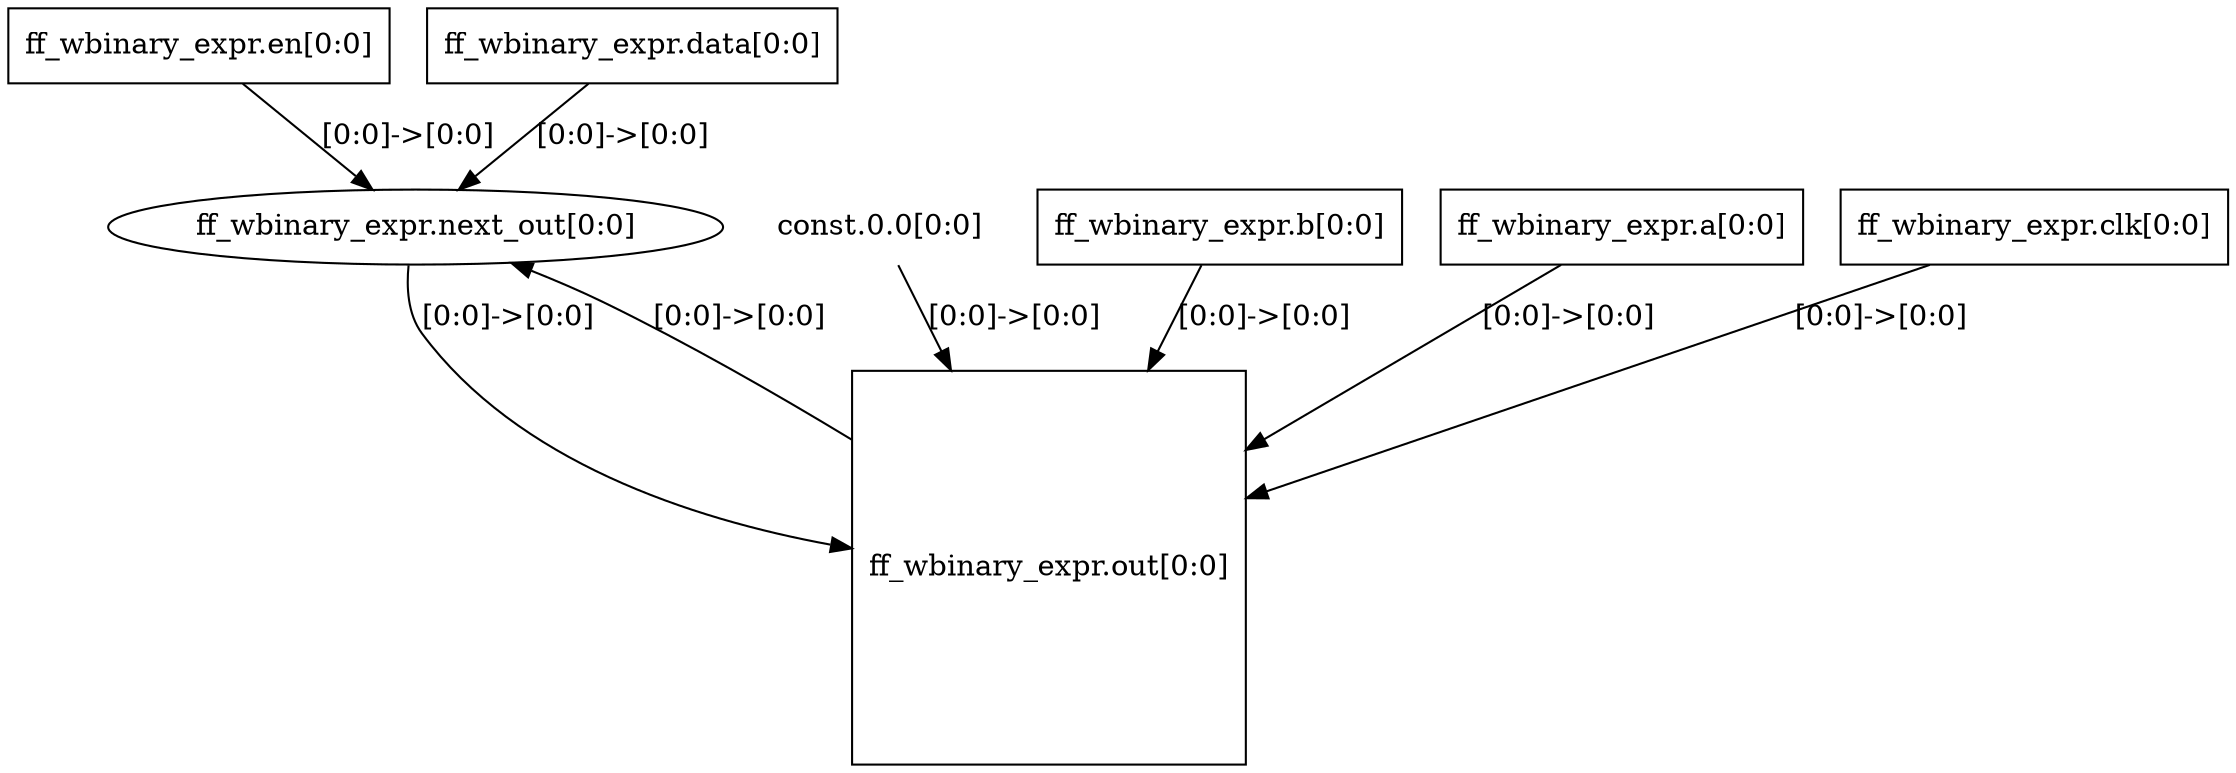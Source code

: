 digraph G {
	"ff_wbinary_expr.en" -> "ff_wbinary_expr.next_out"[label="[0:0]->[0:0]"];
	"ff_wbinary_expr.out" -> "ff_wbinary_expr.next_out"[label="[0:0]->[0:0]"];
	"ff_wbinary_expr.data" -> "ff_wbinary_expr.next_out"[label="[0:0]->[0:0]"];
	"const.0.0" [shape=none, label="const.0.0[0:0]"];
	"const.0.0" -> "ff_wbinary_expr.out"[label="[0:0]->[0:0]"];
	"ff_wbinary_expr.b" -> "ff_wbinary_expr.out"[label="[0:0]->[0:0]"];
	"ff_wbinary_expr.a" -> "ff_wbinary_expr.out"[label="[0:0]->[0:0]"];
	"ff_wbinary_expr.clk" -> "ff_wbinary_expr.out"[label="[0:0]->[0:0]"];
	"ff_wbinary_expr.next_out" -> "ff_wbinary_expr.out"[label="[0:0]->[0:0]"];
	"ff_wbinary_expr.a" [shape=rectangle, label="ff_wbinary_expr.a[0:0]"];
	"ff_wbinary_expr.b" [shape=rectangle, label="ff_wbinary_expr.b[0:0]"];
	"ff_wbinary_expr.clk" [shape=rectangle, label="ff_wbinary_expr.clk[0:0]"];
	"ff_wbinary_expr.data" [shape=rectangle, label="ff_wbinary_expr.data[0:0]"];
	"ff_wbinary_expr.en" [shape=rectangle, label="ff_wbinary_expr.en[0:0]"];
	"ff_wbinary_expr.next_out" [shape=ellipse, label="ff_wbinary_expr.next_out[0:0]"];
	"ff_wbinary_expr.out" [shape=square, label="ff_wbinary_expr.out[0:0]"];
}
